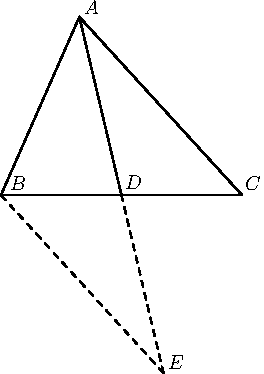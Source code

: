  /* Geogebra to Asymptote conversion, documentation at artofproblemsolving.com/Wiki go to User:Azjps/geogebra */
import graph; size(6.3cm); 
real labelscalefactor = 0.5; /* changes label-to-point distance */
pen dps = linewidth(0.7) + fontsize(10); defaultpen(dps); /* default pen style */ 
pen dotstyle = black; /* point style */ 
real xmin = -3., xmax = 3.3, ymin = -6.000003214285714, ymax = 2.3000032142857147;  /* image dimensions */

 /* draw figures */
draw((-2.5505183611387654,-1.9219567429112387)--(-0.8551926682405302,1.931056195493834), linewidth(0.8)); 
draw((-0.8551926682405302,1.931056195493834)--(2.66029,-1.92), linewidth(0.8)); 
draw((-2.5505183611387654,-1.9219567429112387)--(2.66029,-1.92), linewidth(0.8)); 
draw((-0.8551926682405302,1.931056195493834)--(0.05488581943061721,-1.9209783714556194), linewidth(0.8)); 
draw((0.05488581943061721,-1.9209783714556194)--(0.9649643071017645,-5.773012938405073), linewidth(0.8) + linetype("4 4")); 
draw((0.9649643071017645,-5.773012938405073)--(-2.5505183611387654,-1.9219567429112387), linewidth(0.8) + linetype("4 4")); 
 /* dots and labels */
dot((-2.5505183611387654,-1.9219567429112387),linewidth(1.pt) + dotstyle); 
label("$B$", (-2.4008817009160683,-1.8571923799207721), NE * labelscalefactor); 
dot((2.66029,-1.92),linewidth(1.pt) + dotstyle); 
label("$C$", (2.6913232829908385,-1.871577139762317), NE * labelscalefactor); 
dot((-0.8551926682405302,1.931056195493834),linewidth(1.pt) + dotstyle); 
label("$A$", (-0.8041733585045807,1.9547689780886364), NE * labelscalefactor); 
dot((0.05488581943061721,-1.9209783714556194),linewidth(1.pt) + dotstyle); 
label("$D$", (0.08768175167120522,-1.8428076200792272), NE * labelscalefactor); 
dot((0.9649643071017645,-5.773012938405073),linewidth(1.pt) + dotstyle); 
label("$E$", (1.022691141371626,-5.7410775371379055), NE * labelscalefactor); 
clip((xmin,ymin)--(xmin,ymax)--(xmax,ymax)--(xmax,ymin)--cycle); 
 /* end of picture */